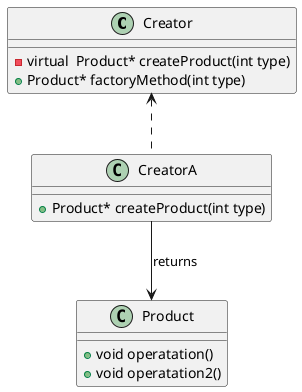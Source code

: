@startuml
  Class Creator{
    - virtual  Product* createProduct(int type)
    +  Product* factoryMethod(int type)
  }
  Class CreatorA{
    +  Product* createProduct(int type)
  }
  Class Product{
    + void operatation()
    + void operatation2()
  }
  Creator <.. CreatorA 
  CreatorA --> Product :returns
@enduml
